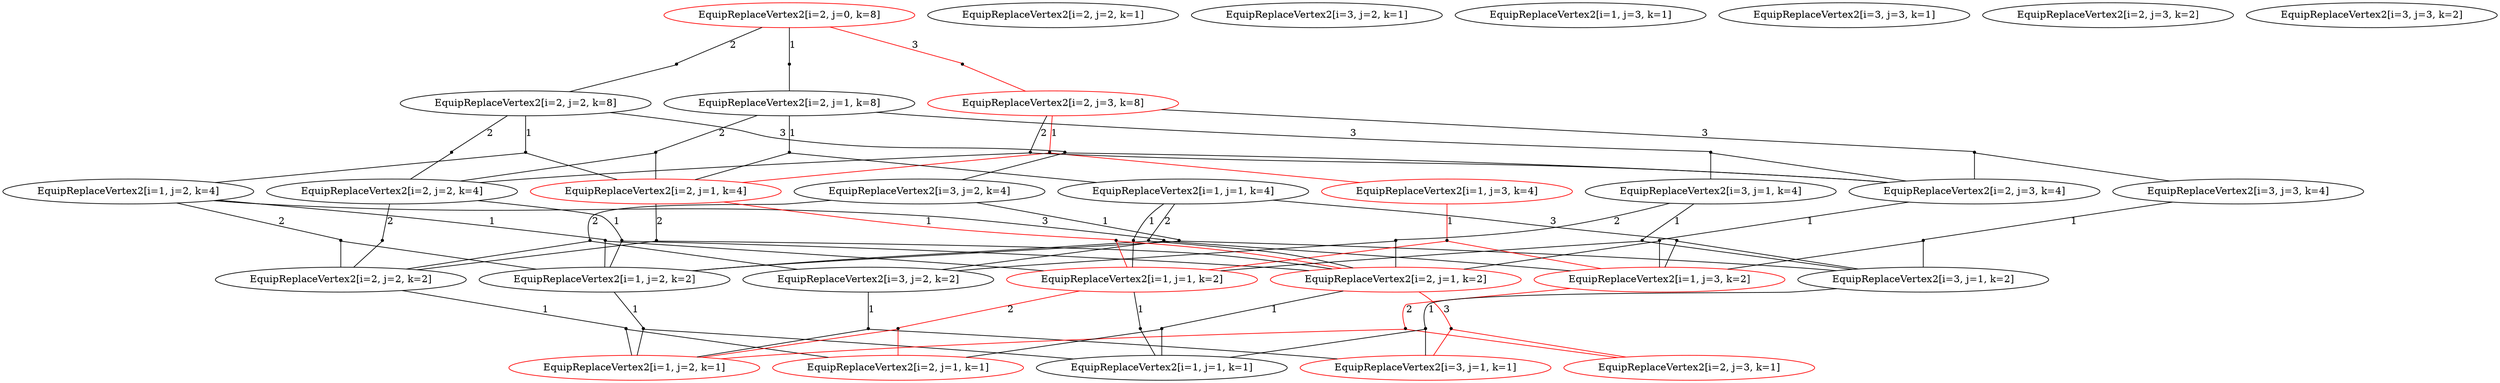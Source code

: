 strict digraph G {
  1 [ shape="ellipse" color="red" label="EquipReplaceVertex2[i=1, j=2, k=1]" ];
  2 [ shape="ellipse" label="EquipReplaceVertex2[i=2, j=2, k=1]" ];
  3 [ shape="ellipse" label="EquipReplaceVertex2[i=1, j=2, k=2]" ];
  4 [ shape="ellipse" label="EquipReplaceVertex2[i=3, j=2, k=1]" ];
  5 [ shape="ellipse" label="EquipReplaceVertex2[i=2, j=2, k=2]" ];
  6 [ shape="ellipse" label="EquipReplaceVertex2[i=3, j=2, k=2]" ];
  7 [ shape="ellipse" label="EquipReplaceVertex2[i=1, j=2, k=4]" ];
  8 [ shape="ellipse" label="EquipReplaceVertex2[i=2, j=2, k=4]" ];
  9 [ shape="ellipse" label="EquipReplaceVertex2[i=3, j=2, k=4]" ];
  10 [ shape="ellipse" label="EquipReplaceVertex2[i=2, j=2, k=8]" ];
  11 [ shape="ellipse" color="red" label="EquipReplaceVertex2[i=2, j=0, k=8]" ];
  12 [ shape="ellipse" label="EquipReplaceVertex2[i=1, j=3, k=1]" ];
  13 [ shape="ellipse" color="red" label="EquipReplaceVertex2[i=2, j=3, k=1]" ];
  14 [ shape="ellipse" color="red" label="EquipReplaceVertex2[i=1, j=3, k=2]" ];
  15 [ shape="ellipse" label="EquipReplaceVertex2[i=1, j=1, k=1]" ];
  16 [ shape="ellipse" label="EquipReplaceVertex2[i=3, j=3, k=1]" ];
  17 [ shape="ellipse" label="EquipReplaceVertex2[i=2, j=3, k=2]" ];
  18 [ shape="ellipse" color="red" label="EquipReplaceVertex2[i=2, j=1, k=1]" ];
  19 [ shape="ellipse" color="red" label="EquipReplaceVertex2[i=1, j=1, k=2]" ];
  20 [ shape="ellipse" label="EquipReplaceVertex2[i=3, j=3, k=2]" ];
  21 [ shape="ellipse" color="red" label="EquipReplaceVertex2[i=1, j=3, k=4]" ];
  22 [ shape="ellipse" color="red" label="EquipReplaceVertex2[i=3, j=1, k=1]" ];
  23 [ shape="ellipse" color="red" label="EquipReplaceVertex2[i=2, j=1, k=2]" ];
  24 [ shape="ellipse" label="EquipReplaceVertex2[i=2, j=3, k=4]" ];
  25 [ shape="ellipse" label="EquipReplaceVertex2[i=3, j=1, k=2]" ];
  26 [ shape="ellipse" label="EquipReplaceVertex2[i=1, j=1, k=4]" ];
  27 [ shape="ellipse" label="EquipReplaceVertex2[i=3, j=3, k=4]" ];
  28 [ shape="ellipse" color="red" label="EquipReplaceVertex2[i=2, j=1, k=4]" ];
  29 [ shape="ellipse" label="EquipReplaceVertex2[i=3, j=1, k=4]" ];
  30 [ shape="ellipse" color="red" label="EquipReplaceVertex2[i=2, j=3, k=8]" ];
  31 [ shape="ellipse" label="EquipReplaceVertex2[i=2, j=1, k=8]" ];
  32 [ shape="point" label="1" ];
  33 [ shape="point" label="1" ];
  34 [ shape="point" label="1" ];
  35 [ shape="point" label="2" ];
  36 [ shape="point" label="1" ];
  37 [ shape="point" label="3" ];
  38 [ shape="point" label="1" ];
  39 [ shape="point" label="2" ];
  40 [ shape="point" label="2" ];
  41 [ shape="point" label="1" ];
  42 [ shape="point" label="2" ];
  43 [ shape="point" label="3" ];
  44 [ shape="point" label="1" ];
  45 [ shape="point" label="3" ];
  46 [ shape="point" label="2" ];
  47 [ shape="point" label="1" ];
  48 [ shape="point" label="2" ];
  49 [ shape="point" label="1" ];
  50 [ shape="point" label="2" ];
  51 [ shape="point" label="1" ];
  52 [ shape="point" label="3" ];
  53 [ shape="point" label="1" ];
  54 [ shape="point" label="1" ];
  55 [ shape="point" label="1" ];
  56 [ shape="point" label="2" ];
  57 [ shape="point" label="3" ];
  58 [ shape="point" label="1" ];
  59 [ shape="point" label="1" ];
  60 [ shape="point" label="2" ];
  61 [ shape="point" label="1" ];
  62 [ shape="point" label="2" ];
  63 [ shape="point" label="1" ];
  64 [ shape="point" label="3" ];
  65 [ shape="point" label="1" ];
  66 [ shape="point" label="2" ];
  67 [ shape="point" label="3" ];
  68 [ shape="point" label="1" ];
  69 [ shape="point" label="2" ];
  3 -> 32 [ label="1" arrowhead="none" ];
  32 -> 15 [ arrowhead="none" ];
  32 -> 1 [ arrowhead="none" ];
  5 -> 33 [ label="1" arrowhead="none" ];
  33 -> 18 [ arrowhead="none" ];
  33 -> 1 [ arrowhead="none" ];
  6 -> 34 [ label="1" arrowhead="none" ];
  34 -> 22 [ arrowhead="none" ];
  34 -> 1 [ arrowhead="none" ];
  7 -> 35 [ label="2" arrowhead="none" ];
  35 -> 3 [ arrowhead="none" ];
  35 -> 5 [ arrowhead="none" ];
  7 -> 36 [ label="1" arrowhead="none" ];
  36 -> 19 [ arrowhead="none" ];
  36 -> 3 [ arrowhead="none" ];
  7 -> 37 [ label="3" arrowhead="none" ];
  37 -> 14 [ arrowhead="none" ];
  37 -> 6 [ arrowhead="none" ];
  8 -> 38 [ label="1" arrowhead="none" ];
  38 -> 23 [ arrowhead="none" ];
  38 -> 3 [ arrowhead="none" ];
  8 -> 39 [ label="2" arrowhead="none" ];
  39 -> 5 [ arrowhead="none" ];
  9 -> 40 [ label="2" arrowhead="none" ];
  40 -> 6 [ arrowhead="none" ];
  40 -> 5 [ arrowhead="none" ];
  9 -> 41 [ label="1" arrowhead="none" ];
  41 -> 25 [ arrowhead="none" ];
  41 -> 3 [ arrowhead="none" ];
  10 -> 42 [ label="2" arrowhead="none" ];
  42 -> 8 [ arrowhead="none" ];
  10 -> 43 [ label="3" arrowhead="none" ];
  43 -> 24 [ arrowhead="none" ];
  43 -> 9 [ arrowhead="none" ];
  10 -> 44 [ label="1" arrowhead="none" ];
  44 -> 28 [ arrowhead="none" ];
  44 -> 7 [ arrowhead="none" ];
  11 -> 45 [ color="red" label="3" arrowhead="none" ];
  45 -> 30 [ color="red" arrowhead="none" ];
  11 -> 46 [ label="2" arrowhead="none" ];
  46 -> 10 [ arrowhead="none" ];
  11 -> 47 [ label="1" arrowhead="none" ];
  47 -> 31 [ arrowhead="none" ];
  14 -> 48 [ color="red" label="2" arrowhead="none" ];
  48 -> 1 [ color="red" arrowhead="none" ];
  48 -> 13 [ color="red" arrowhead="none" ];
  19 -> 49 [ label="1" arrowhead="none" ];
  49 -> 15 [ arrowhead="none" ];
  19 -> 50 [ color="red" label="2" arrowhead="none" ];
  50 -> 1 [ color="red" arrowhead="none" ];
  50 -> 18 [ color="red" arrowhead="none" ];
  21 -> 51 [ color="red" label="1" arrowhead="none" ];
  51 -> 19 [ color="red" arrowhead="none" ];
  51 -> 14 [ color="red" arrowhead="none" ];
  23 -> 52 [ color="red" label="3" arrowhead="none" ];
  52 -> 13 [ color="red" arrowhead="none" ];
  52 -> 22 [ color="red" arrowhead="none" ];
  23 -> 53 [ label="1" arrowhead="none" ];
  53 -> 18 [ arrowhead="none" ];
  53 -> 15 [ arrowhead="none" ];
  24 -> 54 [ label="1" arrowhead="none" ];
  54 -> 23 [ arrowhead="none" ];
  54 -> 14 [ arrowhead="none" ];
  25 -> 55 [ label="1" arrowhead="none" ];
  55 -> 22 [ arrowhead="none" ];
  55 -> 15 [ arrowhead="none" ];
  26 -> 56 [ label="2" arrowhead="none" ];
  56 -> 3 [ arrowhead="none" ];
  56 -> 23 [ arrowhead="none" ];
  26 -> 57 [ label="3" arrowhead="none" ];
  57 -> 14 [ arrowhead="none" ];
  57 -> 25 [ arrowhead="none" ];
  26 -> 58 [ label="1" arrowhead="none" ];
  58 -> 19 [ arrowhead="none" ];
  27 -> 59 [ label="1" arrowhead="none" ];
  59 -> 25 [ arrowhead="none" ];
  59 -> 14 [ arrowhead="none" ];
  28 -> 60 [ label="2" arrowhead="none" ];
  60 -> 5 [ arrowhead="none" ];
  60 -> 23 [ arrowhead="none" ];
  28 -> 61 [ color="red" label="1" arrowhead="none" ];
  61 -> 23 [ color="red" arrowhead="none" ];
  61 -> 19 [ color="red" arrowhead="none" ];
  29 -> 62 [ label="2" arrowhead="none" ];
  62 -> 6 [ arrowhead="none" ];
  62 -> 23 [ arrowhead="none" ];
  29 -> 63 [ label="1" arrowhead="none" ];
  63 -> 25 [ arrowhead="none" ];
  63 -> 19 [ arrowhead="none" ];
  30 -> 64 [ label="3" arrowhead="none" ];
  64 -> 24 [ arrowhead="none" ];
  64 -> 27 [ arrowhead="none" ];
  30 -> 65 [ color="red" label="1" arrowhead="none" ];
  65 -> 28 [ color="red" arrowhead="none" ];
  65 -> 21 [ color="red" arrowhead="none" ];
  30 -> 66 [ label="2" arrowhead="none" ];
  66 -> 8 [ arrowhead="none" ];
  66 -> 24 [ arrowhead="none" ];
  31 -> 67 [ label="3" arrowhead="none" ];
  67 -> 24 [ arrowhead="none" ];
  67 -> 29 [ arrowhead="none" ];
  31 -> 68 [ label="1" arrowhead="none" ];
  68 -> 28 [ arrowhead="none" ];
  68 -> 26 [ arrowhead="none" ];
  31 -> 69 [ label="2" arrowhead="none" ];
  69 -> 8 [ arrowhead="none" ];
  69 -> 28 [ arrowhead="none" ];
}
